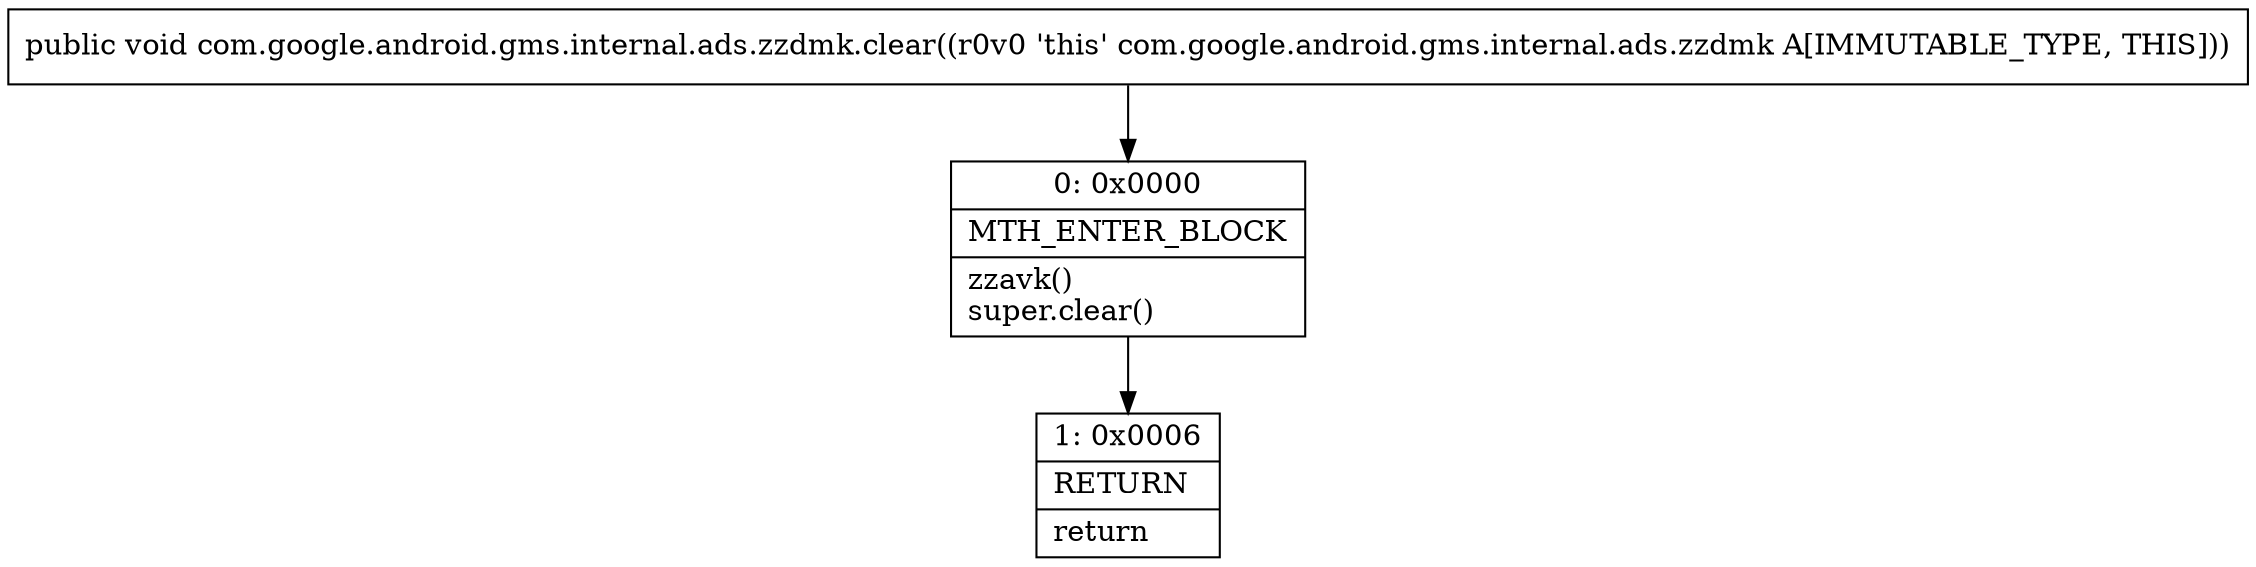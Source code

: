 digraph "CFG forcom.google.android.gms.internal.ads.zzdmk.clear()V" {
Node_0 [shape=record,label="{0\:\ 0x0000|MTH_ENTER_BLOCK\l|zzavk()\lsuper.clear()\l}"];
Node_1 [shape=record,label="{1\:\ 0x0006|RETURN\l|return\l}"];
MethodNode[shape=record,label="{public void com.google.android.gms.internal.ads.zzdmk.clear((r0v0 'this' com.google.android.gms.internal.ads.zzdmk A[IMMUTABLE_TYPE, THIS])) }"];
MethodNode -> Node_0;
Node_0 -> Node_1;
}

